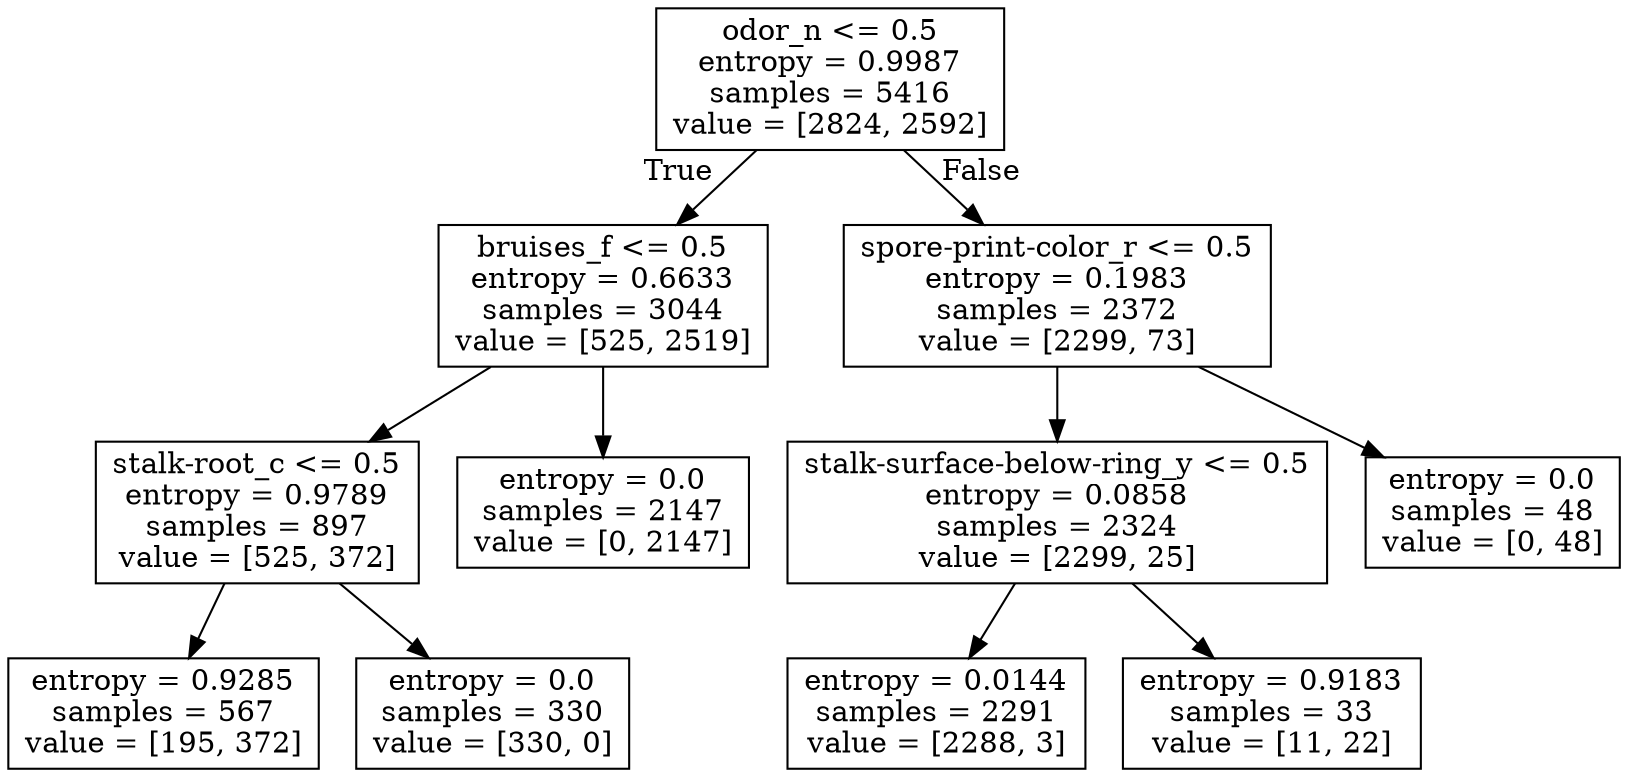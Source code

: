 digraph Tree {
node [shape=box] ;
0 [label="odor_n <= 0.5\nentropy = 0.9987\nsamples = 5416\nvalue = [2824, 2592]"] ;
1 [label="bruises_f <= 0.5\nentropy = 0.6633\nsamples = 3044\nvalue = [525, 2519]"] ;
0 -> 1 [labeldistance=2.5, labelangle=45, headlabel="True"] ;
2 [label="stalk-root_c <= 0.5\nentropy = 0.9789\nsamples = 897\nvalue = [525, 372]"] ;
1 -> 2 ;
3 [label="entropy = 0.9285\nsamples = 567\nvalue = [195, 372]"] ;
2 -> 3 ;
4 [label="entropy = 0.0\nsamples = 330\nvalue = [330, 0]"] ;
2 -> 4 ;
5 [label="entropy = 0.0\nsamples = 2147\nvalue = [0, 2147]"] ;
1 -> 5 ;
6 [label="spore-print-color_r <= 0.5\nentropy = 0.1983\nsamples = 2372\nvalue = [2299, 73]"] ;
0 -> 6 [labeldistance=2.5, labelangle=-45, headlabel="False"] ;
7 [label="stalk-surface-below-ring_y <= 0.5\nentropy = 0.0858\nsamples = 2324\nvalue = [2299, 25]"] ;
6 -> 7 ;
8 [label="entropy = 0.0144\nsamples = 2291\nvalue = [2288, 3]"] ;
7 -> 8 ;
9 [label="entropy = 0.9183\nsamples = 33\nvalue = [11, 22]"] ;
7 -> 9 ;
10 [label="entropy = 0.0\nsamples = 48\nvalue = [0, 48]"] ;
6 -> 10 ;
}